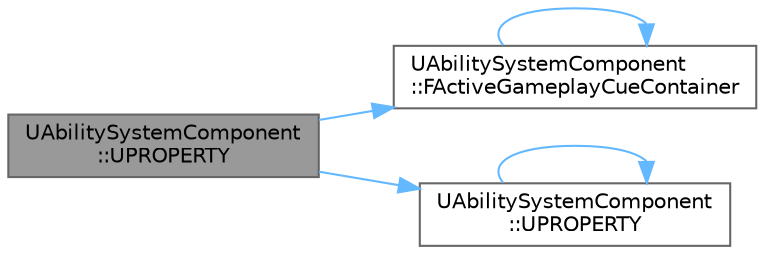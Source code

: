 digraph "UAbilitySystemComponent::UPROPERTY"
{
 // INTERACTIVE_SVG=YES
 // LATEX_PDF_SIZE
  bgcolor="transparent";
  edge [fontname=Helvetica,fontsize=10,labelfontname=Helvetica,labelfontsize=10];
  node [fontname=Helvetica,fontsize=10,shape=box,height=0.2,width=0.4];
  rankdir="LR";
  Node1 [id="Node000001",label="UAbilitySystemComponent\l::UPROPERTY",height=0.2,width=0.4,color="gray40", fillcolor="grey60", style="filled", fontcolor="black",tooltip="Replicated gameplaycues when in minimal replication mode."];
  Node1 -> Node2 [id="edge1_Node000001_Node000002",color="steelblue1",style="solid",tooltip=" "];
  Node2 [id="Node000002",label="UAbilitySystemComponent\l::FActiveGameplayCueContainer",height=0.2,width=0.4,color="grey40", fillcolor="white", style="filled",URL="$d4/d2d/classUAbilitySystemComponent.html#acab387b09a74e4575dd3cc494cbe816a",tooltip=" "];
  Node2 -> Node2 [id="edge2_Node000002_Node000002",color="steelblue1",style="solid",tooltip=" "];
  Node1 -> Node3 [id="edge3_Node000001_Node000003",color="steelblue1",style="solid",tooltip=" "];
  Node3 [id="Node000003",label="UAbilitySystemComponent\l::UPROPERTY",height=0.2,width=0.4,color="grey40", fillcolor="white", style="filled",URL="$d4/d2d/classUAbilitySystemComponent.html#af0eaed2fc86b84052978a211cb6a4687",tooltip=" "];
  Node3 -> Node3 [id="edge4_Node000003_Node000003",color="steelblue1",style="solid",tooltip=" "];
}
